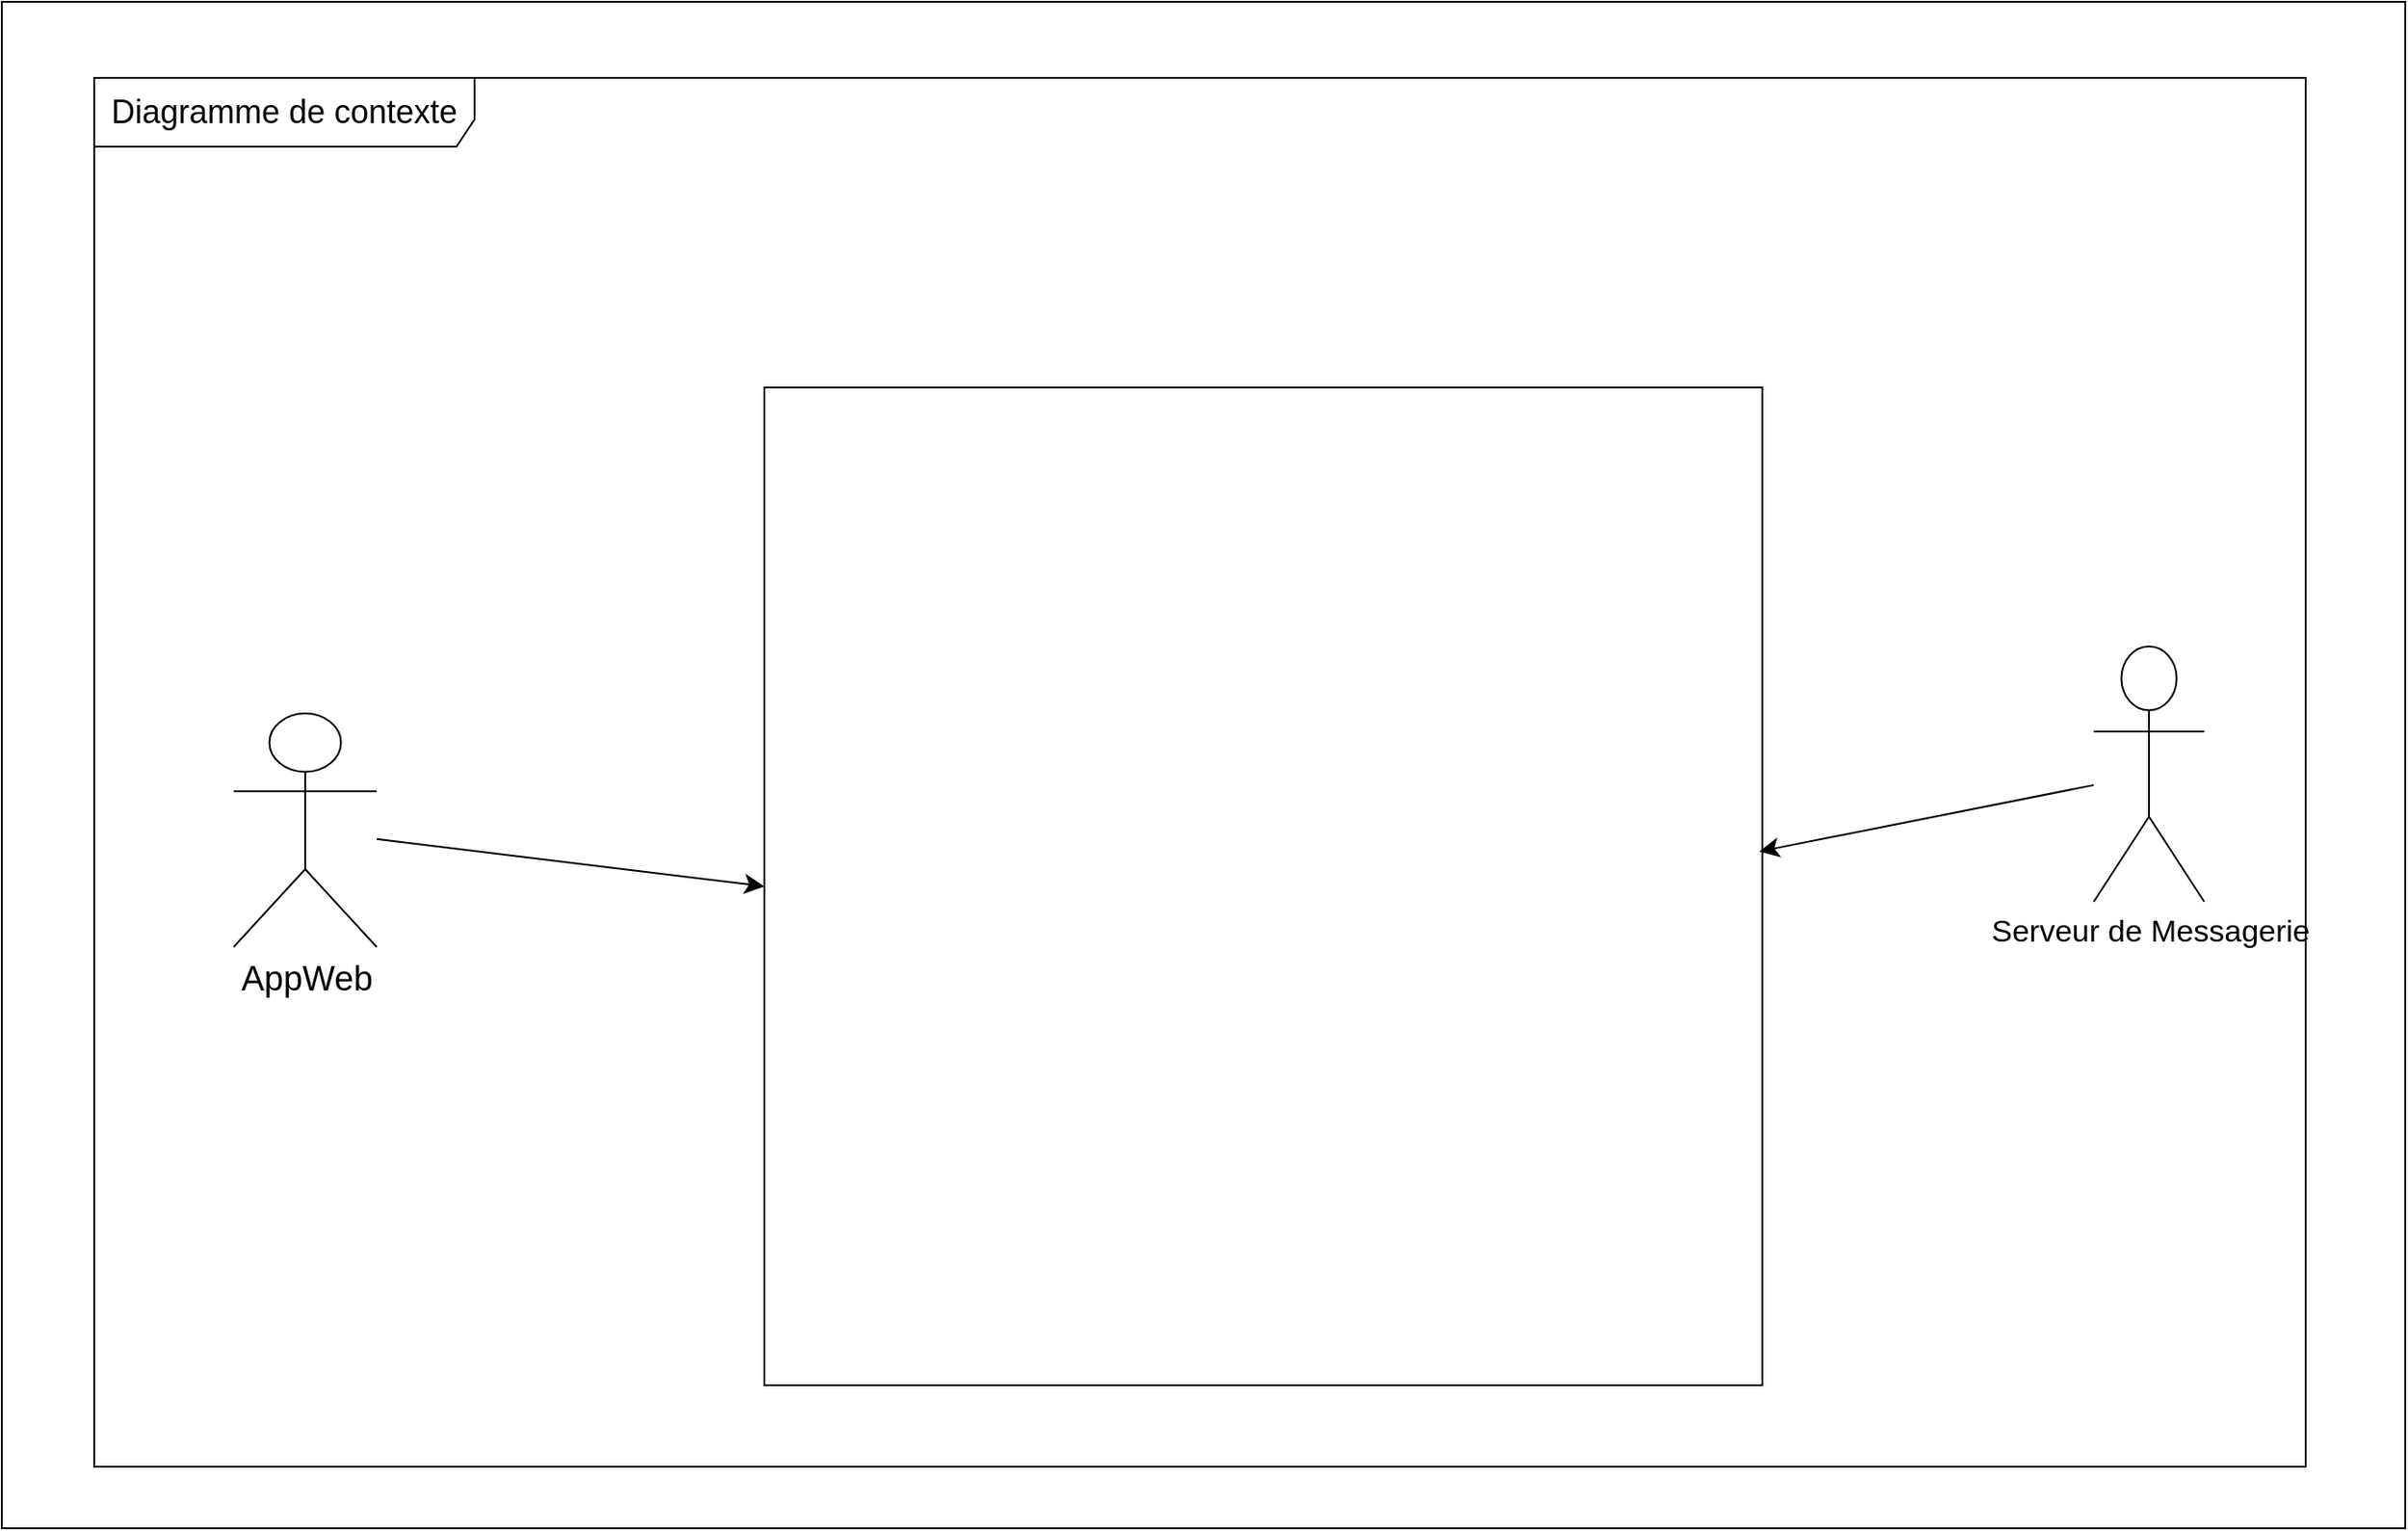 <mxfile version="24.8.3">
  <diagram name="Page-1" id="vz_-r42pBUv3-nEK2oyf">
    <mxGraphModel dx="2160" dy="1336" grid="0" gridSize="10" guides="1" tooltips="1" connect="1" arrows="1" fold="1" page="0" pageScale="1" pageWidth="3300" pageHeight="4681" math="0" shadow="0">
      <root>
        <mxCell id="0" />
        <mxCell id="1" parent="0" />
        <mxCell id="7Wg_Ma-EGqi592KVDbhQ-8" value="" style="rounded=0;whiteSpace=wrap;html=1;" vertex="1" parent="1">
          <mxGeometry x="-160" y="-3" width="1327" height="843" as="geometry" />
        </mxCell>
        <mxCell id="7Wg_Ma-EGqi592KVDbhQ-9" value="&lt;font style=&quot;font-size: 18px;&quot;&gt;Diagramme de contexte&lt;/font&gt;" style="shape=umlFrame;whiteSpace=wrap;html=1;pointerEvents=0;recursiveResize=0;container=1;collapsible=0;width=210;height=38;" vertex="1" parent="1">
          <mxGeometry x="-109" y="39" width="1221" height="767" as="geometry" />
        </mxCell>
        <mxCell id="7Wg_Ma-EGqi592KVDbhQ-10" value="&lt;font style=&quot;font-size: 19px;&quot;&gt;AppWeb&lt;/font&gt;" style="shape=umlActor;verticalLabelPosition=bottom;verticalAlign=top;html=1;outlineConnect=0;" vertex="1" parent="7Wg_Ma-EGqi592KVDbhQ-9">
          <mxGeometry x="77" y="351" width="79" height="129" as="geometry" />
        </mxCell>
        <mxCell id="7Wg_Ma-EGqi592KVDbhQ-12" value="&lt;font style=&quot;font-size: 17px;&quot;&gt;Serveur de Messagerie&lt;/font&gt;" style="shape=umlActor;verticalLabelPosition=bottom;verticalAlign=top;html=1;" vertex="1" parent="7Wg_Ma-EGqi592KVDbhQ-9">
          <mxGeometry x="1104" y="314" width="61" height="141" as="geometry" />
        </mxCell>
        <mxCell id="7Wg_Ma-EGqi592KVDbhQ-13" value="" style="whiteSpace=wrap;html=1;aspect=fixed;" vertex="1" parent="7Wg_Ma-EGqi592KVDbhQ-9">
          <mxGeometry x="370" y="171" width="551" height="551" as="geometry" />
        </mxCell>
        <mxCell id="7Wg_Ma-EGqi592KVDbhQ-14" style="edgeStyle=none;curved=1;rounded=0;orthogonalLoop=1;jettySize=auto;html=1;entryX=0;entryY=0.5;entryDx=0;entryDy=0;fontSize=12;startSize=8;endSize=8;" edge="1" parent="7Wg_Ma-EGqi592KVDbhQ-9" source="7Wg_Ma-EGqi592KVDbhQ-10" target="7Wg_Ma-EGqi592KVDbhQ-13">
          <mxGeometry relative="1" as="geometry" />
        </mxCell>
        <mxCell id="7Wg_Ma-EGqi592KVDbhQ-15" style="edgeStyle=none;curved=1;rounded=0;orthogonalLoop=1;jettySize=auto;html=1;entryX=0.997;entryY=0.465;entryDx=0;entryDy=0;entryPerimeter=0;fontSize=12;startSize=8;endSize=8;" edge="1" parent="7Wg_Ma-EGqi592KVDbhQ-9" source="7Wg_Ma-EGqi592KVDbhQ-12" target="7Wg_Ma-EGqi592KVDbhQ-13">
          <mxGeometry relative="1" as="geometry" />
        </mxCell>
      </root>
    </mxGraphModel>
  </diagram>
</mxfile>
